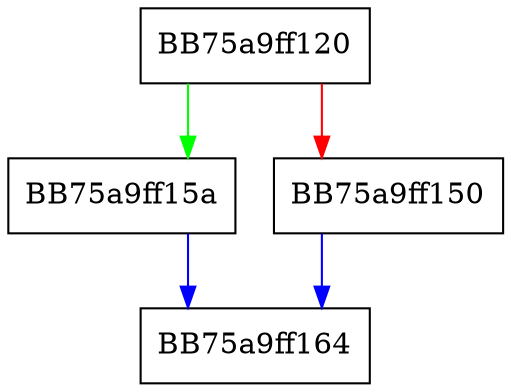 digraph do_get_weekday {
  node [shape="box"];
  graph [splines=ortho];
  BB75a9ff120 -> BB75a9ff15a [color="green"];
  BB75a9ff120 -> BB75a9ff150 [color="red"];
  BB75a9ff150 -> BB75a9ff164 [color="blue"];
  BB75a9ff15a -> BB75a9ff164 [color="blue"];
}
